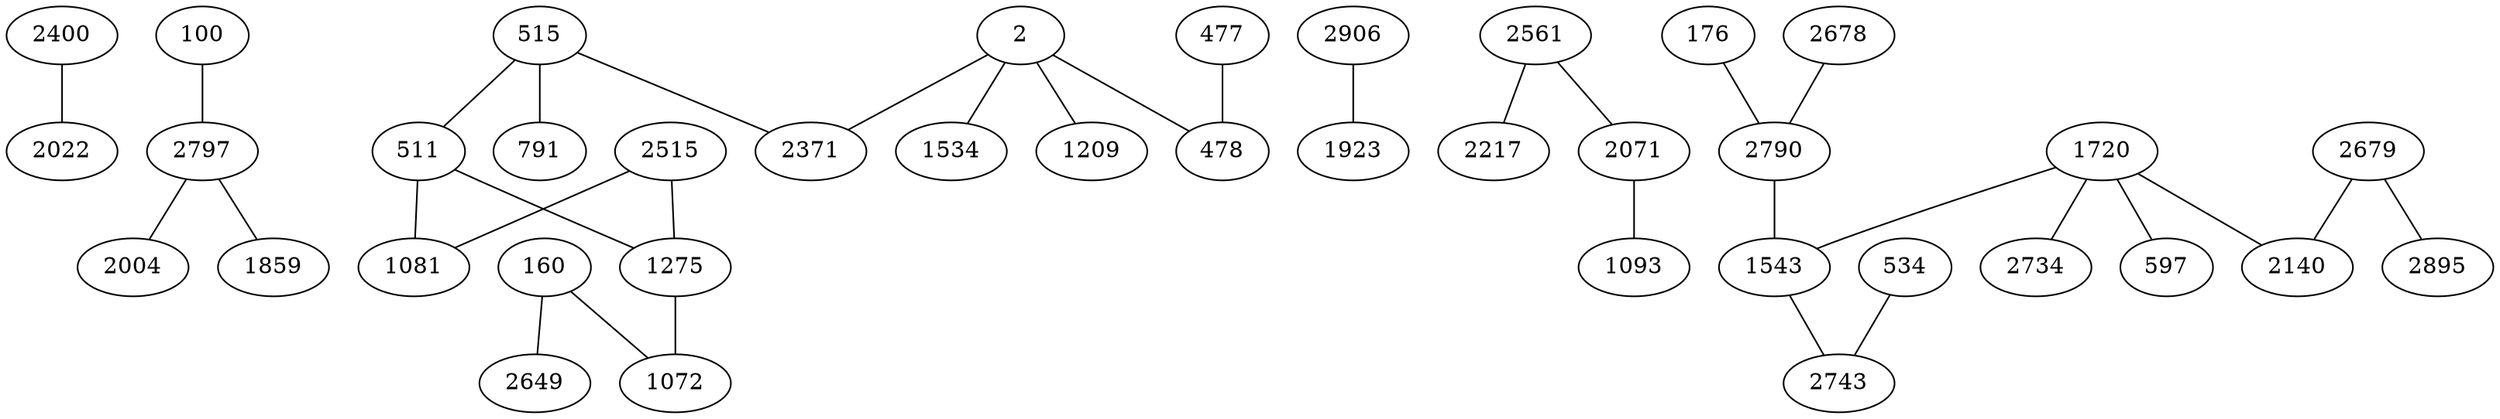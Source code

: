 graph {
	2400 -- 2022;
	100 -- 2797;
	2797 -- 2004;
	2797 -- 1859;
	2 -- 1209;
	2 -- 2371;
	2 -- 478;
	2 -- 1534;
	2906 -- 1923;
	477 -- 478;
	515 -- 511;
	515 -- 2371;
	515 -- 791;
	160 -- 1072;
	160 -- 2649;
	511 -- 1275;
	511 -- 1081;
	2561 -- 2217;
	2561 -- 2071;
	2515 -- 1275;
	2515 -- 1081;
	2071 -- 1093;
	1275 -- 1072;
	176 -- 2790;
	2678 -- 2790;
	1720 -- 2734;
	1720 -- 2140;
	1720 -- 1543;
	1720 -- 597;
	534 -- 2743;
	2679 -- 2140;
	2679 -- 2895;
	2790 -- 1543;
	1543 -- 2743;
}
